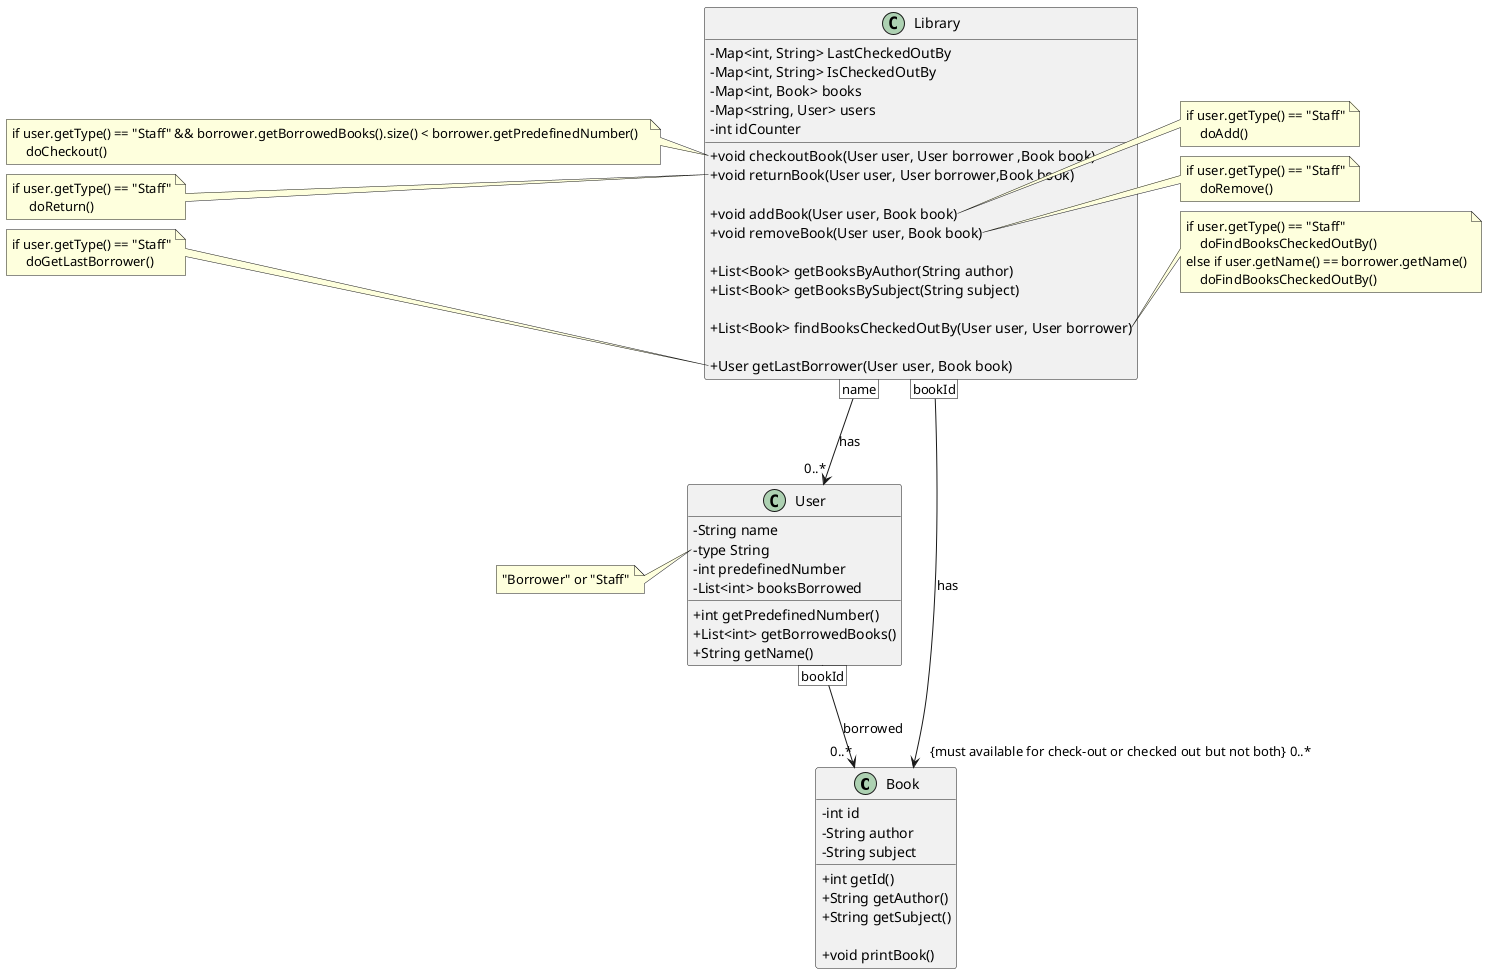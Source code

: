 @startuml
skinparam classAttributeIconSize 0

class Book{
    -int id
    -String author
    -String subject

    +int getId()
    +String getAuthor()
    +String getSubject()

    +void printBook()
}

class User{
    -String name
    -type String
    -int predefinedNumber
    -List<int> booksBorrowed
    +int getPredefinedNumber()
    +List<int> getBorrowedBooks()
    +String getName()
}
note left of User::type
    "Borrower" or "Staff"
end note


class Library{

    'store last borrower of a book'
    -Map<int, String> LastCheckedOutBy 
    -Map<int, String> IsCheckedOutBy
    -Map<int, Book> books
    -Map<string, User> users
    -int idCounter


    +void checkoutBook(User user, User borrower ,Book book)
    +void returnBook(User user, User borrower,Book book)

    +void addBook(User user, Book book)
    +void removeBook(User user, Book book)

    +List<Book> getBooksByAuthor(String author)
    +List<Book> getBooksBySubject(String subject)

    +List<Book> findBooksCheckedOutBy(User user, User borrower)

    +User getLastBorrower(User user, Book book)

}


Library [bookId] --> "{must available for check-out or checked out but not both} 0..*" Book : has
Library [name] --> "0..*" User : has

User [bookId] --> "0..*" Book : borrowed

note left of  Library::checkoutBook
    if user.getType() == "Staff" && borrower.getBorrowedBooks().size() < borrower.getPredefinedNumber()  
        doCheckout()
end note


note left of  Library::returnBook
   if user.getType() == "Staff"
        doReturn()
end note

note right of Library::addBook
    if user.getType() == "Staff"
        doAdd()
end note

note right of Library::removeBook
    if user.getType() == "Staff"
        doRemove()
end note

note right of Library::findBooksCheckedOutBy
    if user.getType() == "Staff"
        doFindBooksCheckedOutBy()
    else if user.getName() == borrower.getName()
        doFindBooksCheckedOutBy()
end note

note left of Library::getLastBorrower
    if user.getType() == "Staff"
        doGetLastBorrower()
end note


@enduml